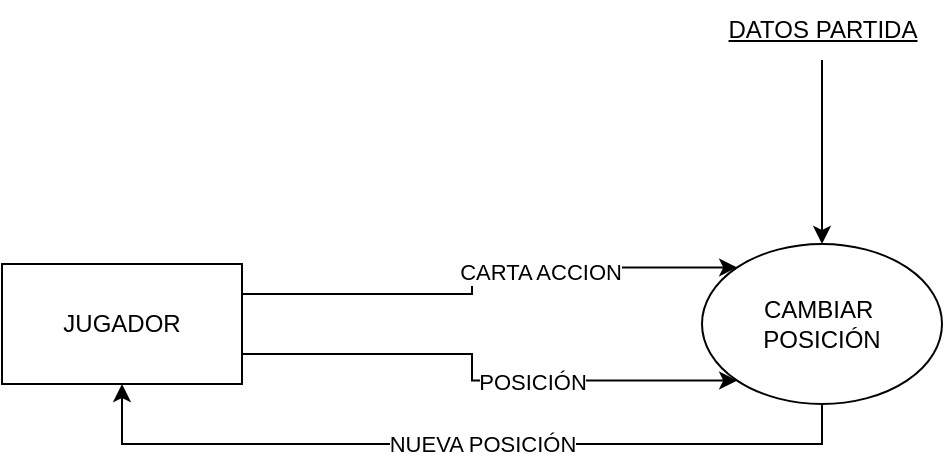 <mxfile version="21.7.2" type="github">
  <diagram name="Page-1" id="qnlmp7pOQC3rA670gsTy">
    <mxGraphModel dx="1114" dy="615" grid="1" gridSize="10" guides="1" tooltips="1" connect="1" arrows="1" fold="1" page="1" pageScale="1" pageWidth="1390" pageHeight="980" math="0" shadow="0">
      <root>
        <mxCell id="0" />
        <mxCell id="1" parent="0" />
        <mxCell id="yhEKtUd-_oAmwv37G5sJ-3" style="edgeStyle=orthogonalEdgeStyle;rounded=0;orthogonalLoop=1;jettySize=auto;html=1;exitX=1;exitY=0.25;exitDx=0;exitDy=0;entryX=0;entryY=0;entryDx=0;entryDy=0;" edge="1" parent="1" source="yhEKtUd-_oAmwv37G5sJ-1" target="yhEKtUd-_oAmwv37G5sJ-2">
          <mxGeometry relative="1" as="geometry" />
        </mxCell>
        <mxCell id="yhEKtUd-_oAmwv37G5sJ-5" value="CARTA ACCION" style="edgeLabel;html=1;align=center;verticalAlign=middle;resizable=0;points=[];" vertex="1" connectable="0" parent="yhEKtUd-_oAmwv37G5sJ-3">
          <mxGeometry x="0.244" y="-2" relative="1" as="geometry">
            <mxPoint as="offset" />
          </mxGeometry>
        </mxCell>
        <mxCell id="yhEKtUd-_oAmwv37G5sJ-4" style="edgeStyle=orthogonalEdgeStyle;rounded=0;orthogonalLoop=1;jettySize=auto;html=1;exitX=1;exitY=0.75;exitDx=0;exitDy=0;entryX=0;entryY=1;entryDx=0;entryDy=0;" edge="1" parent="1" source="yhEKtUd-_oAmwv37G5sJ-1" target="yhEKtUd-_oAmwv37G5sJ-2">
          <mxGeometry relative="1" as="geometry" />
        </mxCell>
        <mxCell id="yhEKtUd-_oAmwv37G5sJ-11" value="POSICIÓN" style="edgeLabel;html=1;align=center;verticalAlign=middle;resizable=0;points=[];" vertex="1" connectable="0" parent="yhEKtUd-_oAmwv37G5sJ-4">
          <mxGeometry x="0.214" relative="1" as="geometry">
            <mxPoint as="offset" />
          </mxGeometry>
        </mxCell>
        <mxCell id="yhEKtUd-_oAmwv37G5sJ-1" value="JUGADOR" style="rounded=0;whiteSpace=wrap;html=1;" vertex="1" parent="1">
          <mxGeometry x="160" y="270" width="120" height="60" as="geometry" />
        </mxCell>
        <mxCell id="yhEKtUd-_oAmwv37G5sJ-12" style="edgeStyle=orthogonalEdgeStyle;rounded=0;orthogonalLoop=1;jettySize=auto;html=1;exitX=0.5;exitY=1;exitDx=0;exitDy=0;entryX=0.5;entryY=1;entryDx=0;entryDy=0;" edge="1" parent="1" source="yhEKtUd-_oAmwv37G5sJ-2" target="yhEKtUd-_oAmwv37G5sJ-1">
          <mxGeometry relative="1" as="geometry" />
        </mxCell>
        <mxCell id="yhEKtUd-_oAmwv37G5sJ-13" value="NUEVA POSICIÓN" style="edgeLabel;html=1;align=center;verticalAlign=middle;resizable=0;points=[];" vertex="1" connectable="0" parent="yhEKtUd-_oAmwv37G5sJ-12">
          <mxGeometry x="-0.14" y="4" relative="1" as="geometry">
            <mxPoint x="-18" y="-4" as="offset" />
          </mxGeometry>
        </mxCell>
        <mxCell id="yhEKtUd-_oAmwv37G5sJ-2" value="&lt;div&gt;CAMBIAR&amp;nbsp;&lt;/div&gt;&lt;div&gt;POSICIÓN&lt;/div&gt;" style="ellipse;whiteSpace=wrap;html=1;" vertex="1" parent="1">
          <mxGeometry x="510" y="260" width="120" height="80" as="geometry" />
        </mxCell>
        <mxCell id="yhEKtUd-_oAmwv37G5sJ-8" style="edgeStyle=orthogonalEdgeStyle;rounded=0;orthogonalLoop=1;jettySize=auto;html=1;entryX=0.5;entryY=0;entryDx=0;entryDy=0;" edge="1" parent="1" source="yhEKtUd-_oAmwv37G5sJ-7" target="yhEKtUd-_oAmwv37G5sJ-2">
          <mxGeometry relative="1" as="geometry" />
        </mxCell>
        <mxCell id="yhEKtUd-_oAmwv37G5sJ-7" value="&lt;u&gt;DATOS PARTIDA&lt;br&gt;&lt;/u&gt;" style="text;html=1;align=center;verticalAlign=middle;resizable=0;points=[];autosize=1;strokeColor=none;fillColor=none;" vertex="1" parent="1">
          <mxGeometry x="510" y="138" width="120" height="30" as="geometry" />
        </mxCell>
      </root>
    </mxGraphModel>
  </diagram>
</mxfile>
